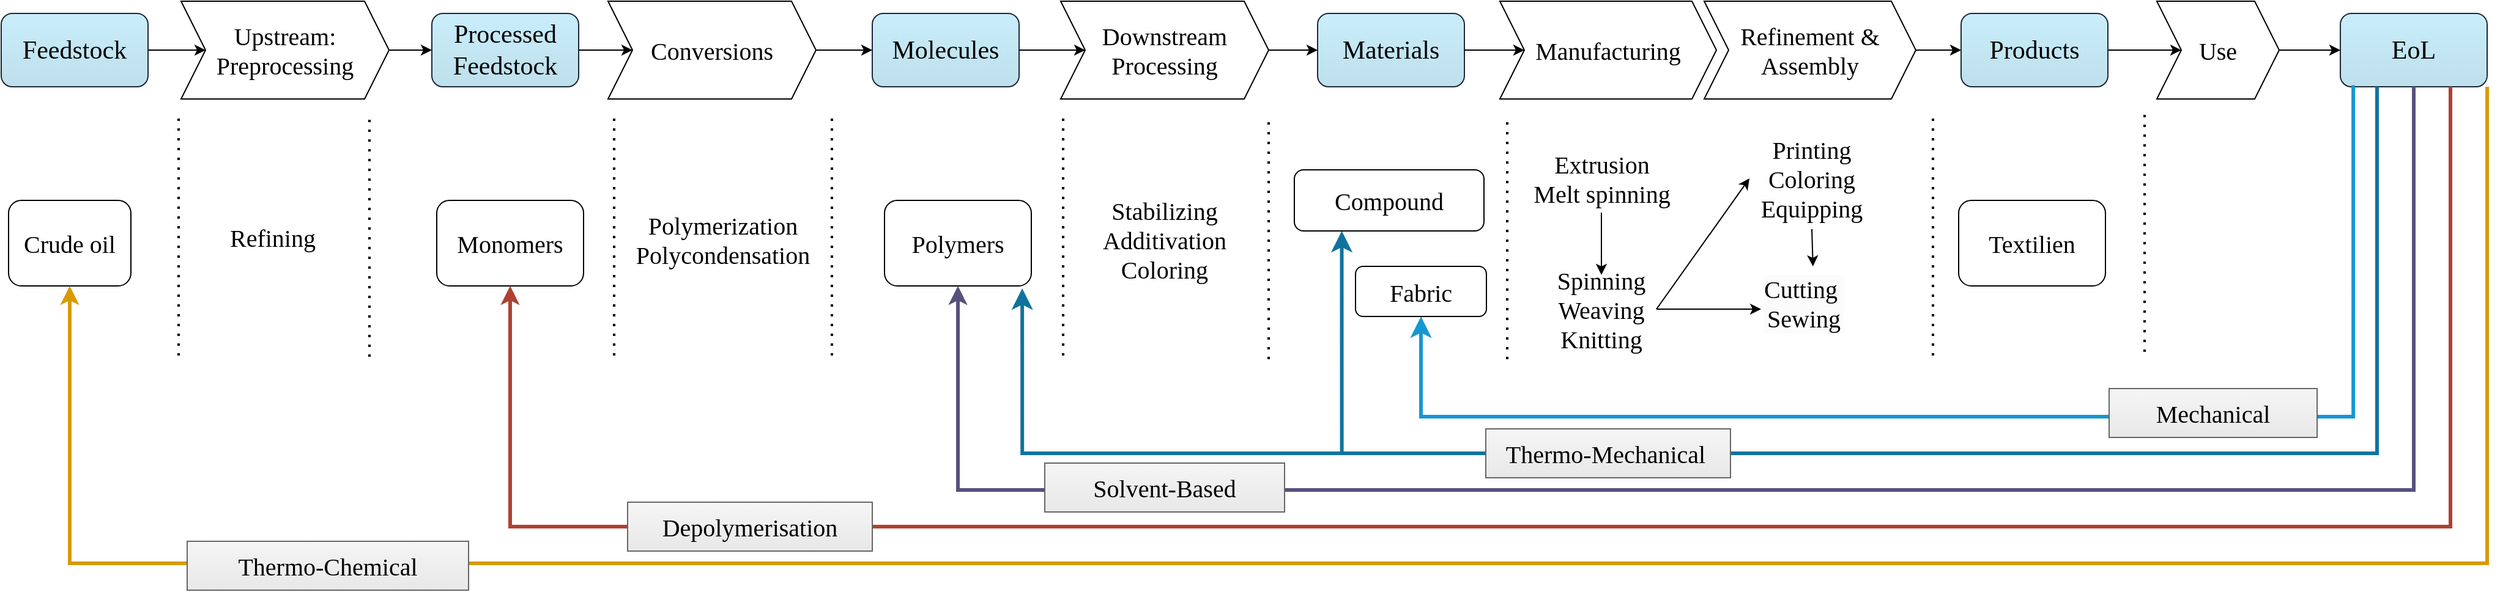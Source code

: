 <mxfile version="24.3.1" type="github">
  <diagram name="Seite-1" id="RHk6YtNKrsqP3Cbn3scz">
    <mxGraphModel dx="1695" dy="832" grid="1" gridSize="10" guides="1" tooltips="1" connect="1" arrows="1" fold="1" page="1" pageScale="1" pageWidth="1169" pageHeight="827" math="0" shadow="0">
      <root>
        <mxCell id="0" />
        <mxCell id="1" parent="0" />
        <mxCell id="QPUvbkzzXuG8csUcrq9f-1" value="" style="edgeStyle=segmentEdgeStyle;endArrow=classic;html=1;curved=0;rounded=0;endSize=8;startSize=8;entryX=0.25;entryY=1;entryDx=0;entryDy=0;fillColor=#b1ddf0;strokeColor=#10739e;strokeWidth=3;" edge="1" parent="1" target="RWhHlL6VBqlrHxH2imEh-2">
          <mxGeometry width="50" height="50" relative="1" as="geometry">
            <mxPoint x="1990" y="220" as="sourcePoint" />
            <mxPoint x="893" y="395" as="targetPoint" />
            <Array as="points">
              <mxPoint x="1990" y="520" />
              <mxPoint x="1144" y="520" />
            </Array>
          </mxGeometry>
        </mxCell>
        <mxCell id="TyCHVnKsmJeXHlTLCL_k-27" value="Upstream: Preprocessing" style="shape=step;perimeter=stepPerimeter;whiteSpace=wrap;html=1;fixedSize=1;rounded=0;align=center;verticalAlign=middle;fontFamily=Rubik light;fontSize=20;fontColor=default;fillColor=none;gradientColor=none;" parent="1" vertex="1">
          <mxGeometry x="195" y="150" width="170" height="80" as="geometry" />
        </mxCell>
        <mxCell id="TyCHVnKsmJeXHlTLCL_k-29" value="Conversions" style="shape=step;perimeter=stepPerimeter;whiteSpace=wrap;html=1;fixedSize=1;rounded=0;align=center;verticalAlign=middle;fontFamily=Rubik light;fontSize=20;fontColor=default;fillColor=none;gradientColor=none;" parent="1" vertex="1">
          <mxGeometry x="544" y="150" width="170" height="80" as="geometry" />
        </mxCell>
        <mxCell id="TyCHVnKsmJeXHlTLCL_k-30" value="Downstream Processing" style="shape=step;perimeter=stepPerimeter;whiteSpace=wrap;html=1;fixedSize=1;rounded=0;align=center;verticalAlign=middle;fontFamily=Rubik light;fontSize=20;fontColor=default;fillColor=none;gradientColor=none;" parent="1" vertex="1">
          <mxGeometry x="914" y="150" width="170" height="80" as="geometry" />
        </mxCell>
        <mxCell id="TyCHVnKsmJeXHlTLCL_k-31" value="Manufacturing" style="shape=step;perimeter=stepPerimeter;whiteSpace=wrap;html=1;fixedSize=1;rounded=0;align=center;verticalAlign=middle;fontFamily=Rubik light;fontSize=20;fontColor=default;fillColor=none;gradientColor=none;" parent="1" vertex="1">
          <mxGeometry x="1273" y="150" width="177" height="80" as="geometry" />
        </mxCell>
        <mxCell id="TyCHVnKsmJeXHlTLCL_k-1" value="Feedstock" style="rounded=1;whiteSpace=wrap;html=1;fontSize=21;fontFamily=Rubik light;fillColor=#C9EDFA;strokeColor=#1E2836;gradientColor=#BEE0EC;align=center;verticalAlign=middle;fontColor=default;" parent="1" vertex="1">
          <mxGeometry x="48" y="160" width="120" height="60" as="geometry" />
        </mxCell>
        <mxCell id="TyCHVnKsmJeXHlTLCL_k-2" value="Processed Feedstock" style="rounded=1;whiteSpace=wrap;html=1;fontSize=21;fontFamily=Rubik light;fillColor=#C9EDFA;strokeColor=#1E2836;gradientColor=#BEE0EC;align=center;verticalAlign=middle;fontColor=default;" parent="1" vertex="1">
          <mxGeometry x="400" y="160" width="120" height="60" as="geometry" />
        </mxCell>
        <mxCell id="TyCHVnKsmJeXHlTLCL_k-3" value="Molecules" style="rounded=1;whiteSpace=wrap;html=1;fontSize=21;fontFamily=Rubik light;fillColor=#C9EDFA;strokeColor=#1E2836;gradientColor=#BEE0EC;align=center;verticalAlign=middle;fontColor=default;" parent="1" vertex="1">
          <mxGeometry x="760" y="160" width="120" height="60" as="geometry" />
        </mxCell>
        <mxCell id="TyCHVnKsmJeXHlTLCL_k-4" value="Materials" style="rounded=1;whiteSpace=wrap;html=1;fontSize=21;fontFamily=Rubik light;fillColor=#C9EDFA;strokeColor=#1E2836;gradientColor=#BEE0EC;align=center;verticalAlign=middle;fontColor=default;" parent="1" vertex="1">
          <mxGeometry x="1124" y="160" width="120" height="60" as="geometry" />
        </mxCell>
        <mxCell id="TyCHVnKsmJeXHlTLCL_k-45" value="" style="edgeStyle=orthogonalEdgeStyle;rounded=0;orthogonalLoop=1;jettySize=auto;html=1;fontFamily=Rubik light;fontSize=20;fontColor=default;" parent="1" source="TyCHVnKsmJeXHlTLCL_k-5" target="TyCHVnKsmJeXHlTLCL_k-44" edge="1">
          <mxGeometry relative="1" as="geometry" />
        </mxCell>
        <mxCell id="TyCHVnKsmJeXHlTLCL_k-5" value="Products" style="rounded=1;whiteSpace=wrap;html=1;fontSize=21;fontFamily=Rubik light;fillColor=#C9EDFA;strokeColor=#1E2836;gradientColor=#BEE0EC;align=center;verticalAlign=middle;fontColor=default;" parent="1" vertex="1">
          <mxGeometry x="1650" y="160" width="120" height="60" as="geometry" />
        </mxCell>
        <mxCell id="TyCHVnKsmJeXHlTLCL_k-20" value="Crude oil" style="text;html=1;align=center;verticalAlign=middle;whiteSpace=wrap;rounded=1;fontFamily=Rubik light;fontSize=20;strokeColor=default;" parent="1" vertex="1">
          <mxGeometry x="54" y="313" width="100" height="70" as="geometry" />
        </mxCell>
        <mxCell id="TyCHVnKsmJeXHlTLCL_k-21" value="Monomers" style="text;html=1;align=center;verticalAlign=middle;whiteSpace=wrap;rounded=1;fontFamily=Rubik light;fontSize=20;fillColor=default;strokeColor=default;" parent="1" vertex="1">
          <mxGeometry x="404" y="313" width="120" height="70" as="geometry" />
        </mxCell>
        <mxCell id="TyCHVnKsmJeXHlTLCL_k-22" value="Refining" style="text;html=1;align=center;verticalAlign=middle;whiteSpace=wrap;rounded=0;fontSize=20;fontFamily=Rubik light;" parent="1" vertex="1">
          <mxGeometry x="170" y="323" width="200" height="40" as="geometry" />
        </mxCell>
        <mxCell id="TyCHVnKsmJeXHlTLCL_k-23" value="Polymers" style="text;html=1;align=center;verticalAlign=middle;whiteSpace=wrap;rounded=1;fontFamily=Rubik light;fontSize=20;strokeColor=default;" parent="1" vertex="1">
          <mxGeometry x="770" y="313" width="120" height="70" as="geometry" />
        </mxCell>
        <mxCell id="TyCHVnKsmJeXHlTLCL_k-25" value="Textilien" style="text;html=1;align=center;verticalAlign=middle;whiteSpace=wrap;rounded=1;fontFamily=Rubik light;fontSize=20;strokeColor=default;" parent="1" vertex="1">
          <mxGeometry x="1648" y="313" width="120" height="70" as="geometry" />
        </mxCell>
        <mxCell id="TyCHVnKsmJeXHlTLCL_k-32" value="" style="endArrow=none;dashed=1;html=1;dashPattern=1 3;strokeWidth=2;rounded=0;fontFamily=Rubik light;fontSize=20;fontColor=default;" parent="1" edge="1">
          <mxGeometry width="50" height="50" relative="1" as="geometry">
            <mxPoint x="193" y="440" as="sourcePoint" />
            <mxPoint x="193" y="240" as="targetPoint" />
          </mxGeometry>
        </mxCell>
        <mxCell id="TyCHVnKsmJeXHlTLCL_k-33" value="" style="endArrow=none;dashed=1;html=1;dashPattern=1 3;strokeWidth=2;rounded=0;fontFamily=Rubik light;fontSize=20;fontColor=default;" parent="1" edge="1">
          <mxGeometry width="50" height="50" relative="1" as="geometry">
            <mxPoint x="349" y="441" as="sourcePoint" />
            <mxPoint x="349" y="241" as="targetPoint" />
          </mxGeometry>
        </mxCell>
        <mxCell id="TyCHVnKsmJeXHlTLCL_k-34" value="" style="endArrow=none;dashed=1;html=1;dashPattern=1 3;strokeWidth=2;rounded=0;fontFamily=Rubik light;fontSize=20;fontColor=default;" parent="1" edge="1">
          <mxGeometry width="50" height="50" relative="1" as="geometry">
            <mxPoint x="549" y="440" as="sourcePoint" />
            <mxPoint x="549" y="240" as="targetPoint" />
          </mxGeometry>
        </mxCell>
        <mxCell id="TyCHVnKsmJeXHlTLCL_k-35" value="" style="endArrow=none;dashed=1;html=1;dashPattern=1 3;strokeWidth=2;rounded=0;fontFamily=Rubik light;fontSize=20;fontColor=default;" parent="1" edge="1">
          <mxGeometry width="50" height="50" relative="1" as="geometry">
            <mxPoint x="727" y="440" as="sourcePoint" />
            <mxPoint x="727" y="240" as="targetPoint" />
          </mxGeometry>
        </mxCell>
        <mxCell id="TyCHVnKsmJeXHlTLCL_k-36" value="" style="endArrow=none;dashed=1;html=1;dashPattern=1 3;strokeWidth=2;rounded=0;fontFamily=Rubik light;fontSize=20;fontColor=default;" parent="1" edge="1">
          <mxGeometry width="50" height="50" relative="1" as="geometry">
            <mxPoint x="916" y="440" as="sourcePoint" />
            <mxPoint x="916" y="240" as="targetPoint" />
          </mxGeometry>
        </mxCell>
        <mxCell id="TyCHVnKsmJeXHlTLCL_k-37" value="" style="endArrow=none;dashed=1;html=1;dashPattern=1 3;strokeWidth=2;rounded=0;fontFamily=Rubik light;fontSize=20;fontColor=default;" parent="1" edge="1">
          <mxGeometry width="50" height="50" relative="1" as="geometry">
            <mxPoint x="1084" y="443" as="sourcePoint" />
            <mxPoint x="1084" y="243" as="targetPoint" />
          </mxGeometry>
        </mxCell>
        <mxCell id="TyCHVnKsmJeXHlTLCL_k-38" value="" style="endArrow=none;dashed=1;html=1;dashPattern=1 3;strokeWidth=2;rounded=0;fontFamily=Rubik light;fontSize=20;fontColor=default;" parent="1" edge="1">
          <mxGeometry width="50" height="50" relative="1" as="geometry">
            <mxPoint x="1279" y="443" as="sourcePoint" />
            <mxPoint x="1279" y="243" as="targetPoint" />
          </mxGeometry>
        </mxCell>
        <mxCell id="TyCHVnKsmJeXHlTLCL_k-39" value="" style="endArrow=none;dashed=1;html=1;dashPattern=1 3;strokeWidth=2;rounded=0;fontFamily=Rubik light;fontSize=20;fontColor=default;" parent="1" edge="1">
          <mxGeometry width="50" height="50" relative="1" as="geometry">
            <mxPoint x="1627" y="440" as="sourcePoint" />
            <mxPoint x="1627" y="240" as="targetPoint" />
          </mxGeometry>
        </mxCell>
        <mxCell id="TyCHVnKsmJeXHlTLCL_k-40" value="Polymerization&lt;div&gt;Polycondensation&lt;/div&gt;" style="text;html=1;align=center;verticalAlign=middle;whiteSpace=wrap;rounded=0;fontSize=20;fontFamily=Rubik light;" parent="1" vertex="1">
          <mxGeometry x="538" y="325" width="200" height="40" as="geometry" />
        </mxCell>
        <mxCell id="TyCHVnKsmJeXHlTLCL_k-41" value="Stabilizing&lt;div&gt;Additivation&lt;/div&gt;&lt;div&gt;Coloring&lt;/div&gt;" style="text;html=1;align=center;verticalAlign=middle;whiteSpace=wrap;rounded=0;fontSize=20;fontFamily=Rubik light;" parent="1" vertex="1">
          <mxGeometry x="917" y="303" width="164" height="84" as="geometry" />
        </mxCell>
        <mxCell id="TyCHVnKsmJeXHlTLCL_k-42" value="&lt;div&gt;Spinning&lt;/div&gt;&lt;div&gt;Weaving&lt;/div&gt;&lt;div&gt;Knitting&lt;/div&gt;" style="text;html=1;align=center;verticalAlign=middle;whiteSpace=wrap;rounded=0;fontSize=20;fontFamily=Rubik light;" parent="1" vertex="1">
          <mxGeometry x="1311" y="374" width="90" height="56" as="geometry" />
        </mxCell>
        <mxCell id="TyCHVnKsmJeXHlTLCL_k-43" value="EoL" style="rounded=1;whiteSpace=wrap;html=1;fontSize=21;fontFamily=Rubik light;fillColor=#C9EDFA;strokeColor=#1E2836;gradientColor=#BEE0EC;align=center;verticalAlign=middle;fontColor=default;" parent="1" vertex="1">
          <mxGeometry x="1960" y="160" width="120" height="60" as="geometry" />
        </mxCell>
        <mxCell id="TyCHVnKsmJeXHlTLCL_k-46" value="" style="edgeStyle=orthogonalEdgeStyle;rounded=0;orthogonalLoop=1;jettySize=auto;html=1;fontFamily=Rubik light;fontSize=20;fontColor=default;" parent="1" source="TyCHVnKsmJeXHlTLCL_k-44" target="TyCHVnKsmJeXHlTLCL_k-43" edge="1">
          <mxGeometry relative="1" as="geometry" />
        </mxCell>
        <mxCell id="TyCHVnKsmJeXHlTLCL_k-44" value="Use" style="shape=step;perimeter=stepPerimeter;whiteSpace=wrap;html=1;fixedSize=1;rounded=0;align=center;verticalAlign=middle;fontFamily=Rubik light;fontSize=20;fontColor=default;fillColor=none;gradientColor=none;" parent="1" vertex="1">
          <mxGeometry x="1810" y="150" width="100" height="80" as="geometry" />
        </mxCell>
        <mxCell id="TyCHVnKsmJeXHlTLCL_k-47" value="" style="endArrow=none;dashed=1;html=1;dashPattern=1 3;strokeWidth=2;rounded=0;fontFamily=Rubik light;fontSize=20;fontColor=default;" parent="1" edge="1">
          <mxGeometry width="50" height="50" relative="1" as="geometry">
            <mxPoint x="1800" y="437" as="sourcePoint" />
            <mxPoint x="1800" y="237" as="targetPoint" />
          </mxGeometry>
        </mxCell>
        <mxCell id="TyCHVnKsmJeXHlTLCL_k-51" value="" style="edgeStyle=orthogonalEdgeStyle;rounded=0;orthogonalLoop=1;jettySize=auto;html=1;fontFamily=Rubik light;fontSize=20;fontColor=default;exitX=0.5;exitY=1;exitDx=0;exitDy=0;entryX=0.5;entryY=1;entryDx=0;entryDy=0;fillColor=#d0cee2;strokeColor=#56517e;strokeWidth=3;" parent="1" source="TyCHVnKsmJeXHlTLCL_k-43" target="TyCHVnKsmJeXHlTLCL_k-23" edge="1">
          <mxGeometry relative="1" as="geometry">
            <mxPoint x="2020" y="259" as="sourcePoint" />
            <mxPoint x="830" y="422" as="targetPoint" />
            <Array as="points">
              <mxPoint x="2020" y="550" />
              <mxPoint x="830" y="550" />
            </Array>
          </mxGeometry>
        </mxCell>
        <mxCell id="TyCHVnKsmJeXHlTLCL_k-52" value="" style="edgeStyle=orthogonalEdgeStyle;rounded=0;orthogonalLoop=1;jettySize=auto;html=1;fontFamily=Rubik light;fontSize=20;fontColor=default;exitX=0.75;exitY=1;exitDx=0;exitDy=0;entryX=0.5;entryY=1;entryDx=0;entryDy=0;fillColor=#fad9d5;strokeColor=#ae4132;strokeWidth=3;" parent="1" source="TyCHVnKsmJeXHlTLCL_k-43" target="TyCHVnKsmJeXHlTLCL_k-21" edge="1">
          <mxGeometry relative="1" as="geometry">
            <mxPoint x="2050" y="259" as="sourcePoint" />
            <mxPoint x="464" y="422" as="targetPoint" />
            <Array as="points">
              <mxPoint x="2050" y="580" />
              <mxPoint x="464" y="580" />
            </Array>
          </mxGeometry>
        </mxCell>
        <mxCell id="TyCHVnKsmJeXHlTLCL_k-54" value="" style="edgeStyle=orthogonalEdgeStyle;rounded=0;orthogonalLoop=1;jettySize=auto;html=1;fontFamily=Rubik light;fontSize=20;fontColor=default;exitX=1;exitY=1;exitDx=0;exitDy=0;entryX=0.5;entryY=1;entryDx=0;entryDy=0;fillColor=#ffcd28;gradientColor=#ffa500;strokeColor=#d79b00;strokeWidth=3;" parent="1" source="TyCHVnKsmJeXHlTLCL_k-43" target="TyCHVnKsmJeXHlTLCL_k-20" edge="1">
          <mxGeometry relative="1" as="geometry">
            <mxPoint x="2080" y="259" as="sourcePoint" />
            <mxPoint x="104" y="422" as="targetPoint" />
            <Array as="points">
              <mxPoint x="2080" y="610" />
              <mxPoint x="104" y="610" />
            </Array>
          </mxGeometry>
        </mxCell>
        <mxCell id="TyCHVnKsmJeXHlTLCL_k-56" value="Thermo-Chemical" style="text;html=1;align=center;verticalAlign=middle;whiteSpace=wrap;rounded=0;fontFamily=Rubik light;fontSize=20;fillColor=#f5f5f5;gradientColor=#E8E8E8;strokeColor=#666666;" parent="1" vertex="1">
          <mxGeometry x="200" y="592" width="230" height="40" as="geometry" />
        </mxCell>
        <mxCell id="TyCHVnKsmJeXHlTLCL_k-57" value="Depolymerisation&lt;span style=&quot;color: rgba(0, 0, 0, 0); font-family: monospace; font-size: 0px; text-align: start; text-wrap: nowrap;&quot;&gt;%3CmxGraphModel%3E%3Croot%3E%3CmxCell%20id%3D%220%22%2F%3E%3CmxCell%20id%3D%221%22%20parent%3D%220%22%2F%3E%3CmxCell%20id%3D%222%22%20value%3D%22Feedstock%20Recycling%20(Cracking)%22%20style%3D%22text%3Bhtml%3D1%3Balign%3Dcenter%3BverticalAlign%3Dmiddle%3BwhiteSpace%3Dwrap%3Brounded%3D0%3BfontFamily%3DRubik%20light%3BfontSize%3D20%3BfillColor%3D%23f5f5f5%3BgradientColor%3D%23E8E8E8%3BstrokeColor%3D%23666666%3B%22%20vertex%3D%221%22%20parent%3D%221%22%3E%3CmxGeometry%20x%3D%22300%22%20y%3D%22550%22%20width%3D%22170%22%20height%3D%2290%22%20as%3D%22geometry%22%2F%3E%3C%2FmxCell%3E%3C%2Froot%3E%3C%2FmxGraphModel%3E&lt;/span&gt;" style="text;html=1;align=center;verticalAlign=middle;whiteSpace=wrap;rounded=0;fontFamily=Rubik light;fontSize=20;fillColor=#f5f5f5;gradientColor=#E8E8E8;strokeColor=#666666;" parent="1" vertex="1">
          <mxGeometry x="560" y="560" width="200" height="40" as="geometry" />
        </mxCell>
        <mxCell id="TyCHVnKsmJeXHlTLCL_k-58" value="Solvent-Based" style="text;html=1;align=center;verticalAlign=middle;whiteSpace=wrap;rounded=0;fontFamily=Rubik light;fontSize=20;fillColor=#f5f5f5;gradientColor=#E8E8E8;strokeColor=#666666;" parent="1" vertex="1">
          <mxGeometry x="901" y="528" width="196" height="40" as="geometry" />
        </mxCell>
        <mxCell id="RWhHlL6VBqlrHxH2imEh-2" value="Compound" style="text;html=1;align=center;verticalAlign=middle;whiteSpace=wrap;rounded=1;fontFamily=Rubik light;fontSize=20;strokeColor=default;" parent="1" vertex="1">
          <mxGeometry x="1105" y="288" width="155" height="50" as="geometry" />
        </mxCell>
        <mxCell id="RWhHlL6VBqlrHxH2imEh-3" value="&lt;div&gt;&lt;span style=&quot;background-color: initial;&quot;&gt;Extrusion&lt;/span&gt;&lt;br&gt;&lt;/div&gt;&lt;div&gt;&lt;span style=&quot;background-color: initial;&quot;&gt;Melt spinning&lt;/span&gt;&lt;/div&gt;" style="text;html=1;align=center;verticalAlign=middle;whiteSpace=wrap;rounded=0;fontSize=20;fontFamily=Rubik light;" parent="1" vertex="1">
          <mxGeometry x="1287.5" y="267" width="137" height="56" as="geometry" />
        </mxCell>
        <mxCell id="RWhHlL6VBqlrHxH2imEh-11" value="" style="edgeStyle=segmentEdgeStyle;endArrow=classic;html=1;curved=0;rounded=0;endSize=8;startSize=8;exitX=0.25;exitY=1;exitDx=0;exitDy=0;entryX=0.938;entryY=1.029;entryDx=0;entryDy=0;fillColor=#b1ddf0;strokeColor=#10739e;strokeWidth=3;entryPerimeter=0;" parent="1" source="TyCHVnKsmJeXHlTLCL_k-43" target="TyCHVnKsmJeXHlTLCL_k-23" edge="1">
          <mxGeometry width="50" height="50" relative="1" as="geometry">
            <mxPoint x="1990" y="259" as="sourcePoint" />
            <mxPoint x="1126.84" y="366" as="targetPoint" />
            <Array as="points">
              <mxPoint x="1990" y="520" />
              <mxPoint x="883" y="520" />
            </Array>
          </mxGeometry>
        </mxCell>
        <mxCell id="TyCHVnKsmJeXHlTLCL_k-24" value="Fabric" style="text;html=1;align=center;verticalAlign=middle;whiteSpace=wrap;rounded=1;fontFamily=Rubik light;fontSize=20;strokeColor=default;" parent="1" vertex="1">
          <mxGeometry x="1155" y="367" width="107" height="41" as="geometry" />
        </mxCell>
        <mxCell id="RWhHlL6VBqlrHxH2imEh-14" value="" style="endArrow=classic;html=1;rounded=0;exitX=0.5;exitY=1;exitDx=0;exitDy=0;entryX=0.5;entryY=0;entryDx=0;entryDy=0;" parent="1" source="RWhHlL6VBqlrHxH2imEh-3" target="TyCHVnKsmJeXHlTLCL_k-42" edge="1">
          <mxGeometry width="50" height="50" relative="1" as="geometry">
            <mxPoint x="1033" y="550" as="sourcePoint" />
            <mxPoint x="1083" y="500" as="targetPoint" />
          </mxGeometry>
        </mxCell>
        <mxCell id="RWhHlL6VBqlrHxH2imEh-19" value="" style="endArrow=classic;html=1;rounded=0;exitX=1;exitY=0.5;exitDx=0;exitDy=0;entryX=0;entryY=0.5;entryDx=0;entryDy=0;" parent="1" source="TyCHVnKsmJeXHlTLCL_k-27" target="TyCHVnKsmJeXHlTLCL_k-2" edge="1">
          <mxGeometry width="50" height="50" relative="1" as="geometry">
            <mxPoint x="510" y="270" as="sourcePoint" />
            <mxPoint x="560" y="220" as="targetPoint" />
          </mxGeometry>
        </mxCell>
        <mxCell id="RWhHlL6VBqlrHxH2imEh-20" value="" style="endArrow=classic;html=1;rounded=0;exitX=1;exitY=0.5;exitDx=0;exitDy=0;entryX=0;entryY=0.5;entryDx=0;entryDy=0;" parent="1" source="TyCHVnKsmJeXHlTLCL_k-2" target="TyCHVnKsmJeXHlTLCL_k-29" edge="1">
          <mxGeometry width="50" height="50" relative="1" as="geometry">
            <mxPoint x="510" y="270" as="sourcePoint" />
            <mxPoint x="560" y="220" as="targetPoint" />
          </mxGeometry>
        </mxCell>
        <mxCell id="RWhHlL6VBqlrHxH2imEh-21" value="" style="endArrow=classic;html=1;rounded=0;exitX=1;exitY=0.5;exitDx=0;exitDy=0;entryX=0;entryY=0.5;entryDx=0;entryDy=0;" parent="1" source="TyCHVnKsmJeXHlTLCL_k-29" target="TyCHVnKsmJeXHlTLCL_k-3" edge="1">
          <mxGeometry width="50" height="50" relative="1" as="geometry">
            <mxPoint x="535" y="130" as="sourcePoint" />
            <mxPoint x="611" y="200" as="targetPoint" />
          </mxGeometry>
        </mxCell>
        <mxCell id="RWhHlL6VBqlrHxH2imEh-23" value="" style="endArrow=classic;html=1;rounded=0;exitX=1;exitY=0.5;exitDx=0;exitDy=0;entryX=0;entryY=0.5;entryDx=0;entryDy=0;" parent="1" source="TyCHVnKsmJeXHlTLCL_k-3" target="TyCHVnKsmJeXHlTLCL_k-30" edge="1">
          <mxGeometry width="50" height="50" relative="1" as="geometry">
            <mxPoint x="800" y="270" as="sourcePoint" />
            <mxPoint x="850" y="220" as="targetPoint" />
          </mxGeometry>
        </mxCell>
        <mxCell id="RWhHlL6VBqlrHxH2imEh-25" value="" style="endArrow=classic;html=1;rounded=0;exitX=1;exitY=0.5;exitDx=0;exitDy=0;" parent="1" source="TyCHVnKsmJeXHlTLCL_k-30" target="TyCHVnKsmJeXHlTLCL_k-4" edge="1">
          <mxGeometry width="50" height="50" relative="1" as="geometry">
            <mxPoint x="800" y="270" as="sourcePoint" />
            <mxPoint x="850" y="220" as="targetPoint" />
          </mxGeometry>
        </mxCell>
        <mxCell id="RWhHlL6VBqlrHxH2imEh-26" value="" style="endArrow=classic;html=1;rounded=0;exitX=1;exitY=0.5;exitDx=0;exitDy=0;" parent="1" source="TyCHVnKsmJeXHlTLCL_k-4" target="TyCHVnKsmJeXHlTLCL_k-31" edge="1">
          <mxGeometry width="50" height="50" relative="1" as="geometry">
            <mxPoint x="1200" y="270" as="sourcePoint" />
            <mxPoint x="1250" y="220" as="targetPoint" />
          </mxGeometry>
        </mxCell>
        <mxCell id="RWhHlL6VBqlrHxH2imEh-28" value="" style="endArrow=classic;html=1;rounded=0;exitX=1;exitY=0.5;exitDx=0;exitDy=0;entryX=0;entryY=0.5;entryDx=0;entryDy=0;" parent="1" source="TyCHVnKsmJeXHlTLCL_k-1" target="TyCHVnKsmJeXHlTLCL_k-27" edge="1">
          <mxGeometry width="50" height="50" relative="1" as="geometry">
            <mxPoint x="880" y="440" as="sourcePoint" />
            <mxPoint x="930" y="390" as="targetPoint" />
          </mxGeometry>
        </mxCell>
        <mxCell id="RWhHlL6VBqlrHxH2imEh-30" value="Refinement &amp;amp; Assembly" style="shape=step;perimeter=stepPerimeter;whiteSpace=wrap;html=1;fixedSize=1;rounded=0;align=center;verticalAlign=middle;fontFamily=Rubik light;fontSize=20;fontColor=default;fillColor=none;gradientColor=none;" parent="1" vertex="1">
          <mxGeometry x="1440" y="150" width="173" height="80" as="geometry" />
        </mxCell>
        <mxCell id="RWhHlL6VBqlrHxH2imEh-32" value="" style="endArrow=classic;html=1;rounded=0;entryX=0;entryY=0.5;entryDx=0;entryDy=0;exitX=1;exitY=0.5;exitDx=0;exitDy=0;" parent="1" source="RWhHlL6VBqlrHxH2imEh-30" target="TyCHVnKsmJeXHlTLCL_k-5" edge="1">
          <mxGeometry width="50" height="50" relative="1" as="geometry">
            <mxPoint x="1590" y="80" as="sourcePoint" />
            <mxPoint x="930" y="390" as="targetPoint" />
          </mxGeometry>
        </mxCell>
        <mxCell id="RWhHlL6VBqlrHxH2imEh-33" value="Printing&lt;div&gt;Coloring&lt;/div&gt;&lt;div&gt;Equipping&lt;/div&gt;" style="text;html=1;align=center;verticalAlign=middle;whiteSpace=wrap;rounded=0;fontSize=20;fontFamily=Rubik light;" parent="1" vertex="1">
          <mxGeometry x="1477" y="253.5" width="102" height="83" as="geometry" />
        </mxCell>
        <mxCell id="RWhHlL6VBqlrHxH2imEh-35" value="&lt;div style=&quot;forced-color-adjust: none; color: rgb(0, 0, 0); font-family: &amp;quot;Rubik light&amp;quot;; font-size: 20px; font-style: normal; font-variant-ligatures: normal; font-variant-caps: normal; font-weight: 400; letter-spacing: normal; orphans: 2; text-align: center; text-indent: 0px; text-transform: none; widows: 2; word-spacing: 0px; -webkit-text-stroke-width: 0px; white-space: normal; background-color: rgb(251, 251, 251); text-decoration-thickness: initial; text-decoration-style: initial; text-decoration-color: initial;&quot;&gt;Cutting&amp;nbsp;&lt;/div&gt;&lt;div style=&quot;forced-color-adjust: none; color: rgb(0, 0, 0); font-family: &amp;quot;Rubik light&amp;quot;; font-size: 20px; font-style: normal; font-variant-ligatures: normal; font-variant-caps: normal; font-weight: 400; letter-spacing: normal; orphans: 2; text-align: center; text-indent: 0px; text-transform: none; widows: 2; word-spacing: 0px; -webkit-text-stroke-width: 0px; white-space: normal; background-color: rgb(251, 251, 251); text-decoration-thickness: initial; text-decoration-style: initial; text-decoration-color: initial;&quot;&gt;Sewing&lt;/div&gt;" style="text;whiteSpace=wrap;html=1;" parent="1" vertex="1">
          <mxGeometry x="1486.5" y="367" width="87" height="70" as="geometry" />
        </mxCell>
        <mxCell id="RWhHlL6VBqlrHxH2imEh-36" value="" style="endArrow=classic;html=1;rounded=0;entryX=0;entryY=0.5;entryDx=0;entryDy=0;exitX=1;exitY=0.5;exitDx=0;exitDy=0;" parent="1" source="TyCHVnKsmJeXHlTLCL_k-42" target="RWhHlL6VBqlrHxH2imEh-33" edge="1">
          <mxGeometry width="50" height="50" relative="1" as="geometry">
            <mxPoint x="843" y="440" as="sourcePoint" />
            <mxPoint x="1456" y="296" as="targetPoint" />
          </mxGeometry>
        </mxCell>
        <mxCell id="RWhHlL6VBqlrHxH2imEh-37" value="" style="endArrow=classic;html=1;rounded=0;exitX=0.5;exitY=1;exitDx=0;exitDy=0;" parent="1" source="RWhHlL6VBqlrHxH2imEh-33" target="RWhHlL6VBqlrHxH2imEh-35" edge="1">
          <mxGeometry width="50" height="50" relative="1" as="geometry">
            <mxPoint x="1120" y="430" as="sourcePoint" />
            <mxPoint x="1170" y="380" as="targetPoint" />
          </mxGeometry>
        </mxCell>
        <mxCell id="RWhHlL6VBqlrHxH2imEh-38" value="" style="endArrow=classic;html=1;rounded=0;exitX=1;exitY=0.5;exitDx=0;exitDy=0;entryX=0;entryY=0.5;entryDx=0;entryDy=0;" parent="1" source="TyCHVnKsmJeXHlTLCL_k-42" target="RWhHlL6VBqlrHxH2imEh-35" edge="1">
          <mxGeometry width="50" height="50" relative="1" as="geometry">
            <mxPoint x="1120" y="430" as="sourcePoint" />
            <mxPoint x="1170" y="380" as="targetPoint" />
          </mxGeometry>
        </mxCell>
        <mxCell id="RWhHlL6VBqlrHxH2imEh-6" value="Thermo-Mechanical&amp;nbsp;" style="text;html=1;align=center;verticalAlign=middle;whiteSpace=wrap;rounded=0;fontFamily=Rubik light;fontSize=20;fillColor=#f5f5f5;gradientColor=#E8E8E8;strokeColor=#666666;" parent="1" vertex="1">
          <mxGeometry x="1261.5" y="500" width="200" height="40" as="geometry" />
        </mxCell>
        <mxCell id="QPUvbkzzXuG8csUcrq9f-3" value="" style="edgeStyle=segmentEdgeStyle;endArrow=classic;html=1;curved=0;rounded=0;endSize=8;startSize=8;exitX=0.088;exitY=0.979;exitDx=0;exitDy=0;entryX=0.5;entryY=1;entryDx=0;entryDy=0;fillColor=#b1ddf0;strokeColor=#1598D1;strokeWidth=3;exitPerimeter=0;" edge="1" parent="1" source="TyCHVnKsmJeXHlTLCL_k-43" target="TyCHVnKsmJeXHlTLCL_k-24">
          <mxGeometry width="50" height="50" relative="1" as="geometry">
            <mxPoint x="2010" y="240" as="sourcePoint" />
            <mxPoint x="1154" y="348" as="targetPoint" />
            <Array as="points">
              <mxPoint x="1971" y="490" />
              <mxPoint x="1209" y="490" />
            </Array>
          </mxGeometry>
        </mxCell>
        <mxCell id="TyCHVnKsmJeXHlTLCL_k-59" value="Mechanical" style="text;html=1;align=center;verticalAlign=middle;whiteSpace=wrap;rounded=0;fontFamily=Rubik light;fontSize=20;fillColor=#f5f5f5;gradientColor=#E8E8E8;strokeColor=#666666;" parent="1" vertex="1">
          <mxGeometry x="1771" y="467" width="170" height="40" as="geometry" />
        </mxCell>
      </root>
    </mxGraphModel>
  </diagram>
</mxfile>
